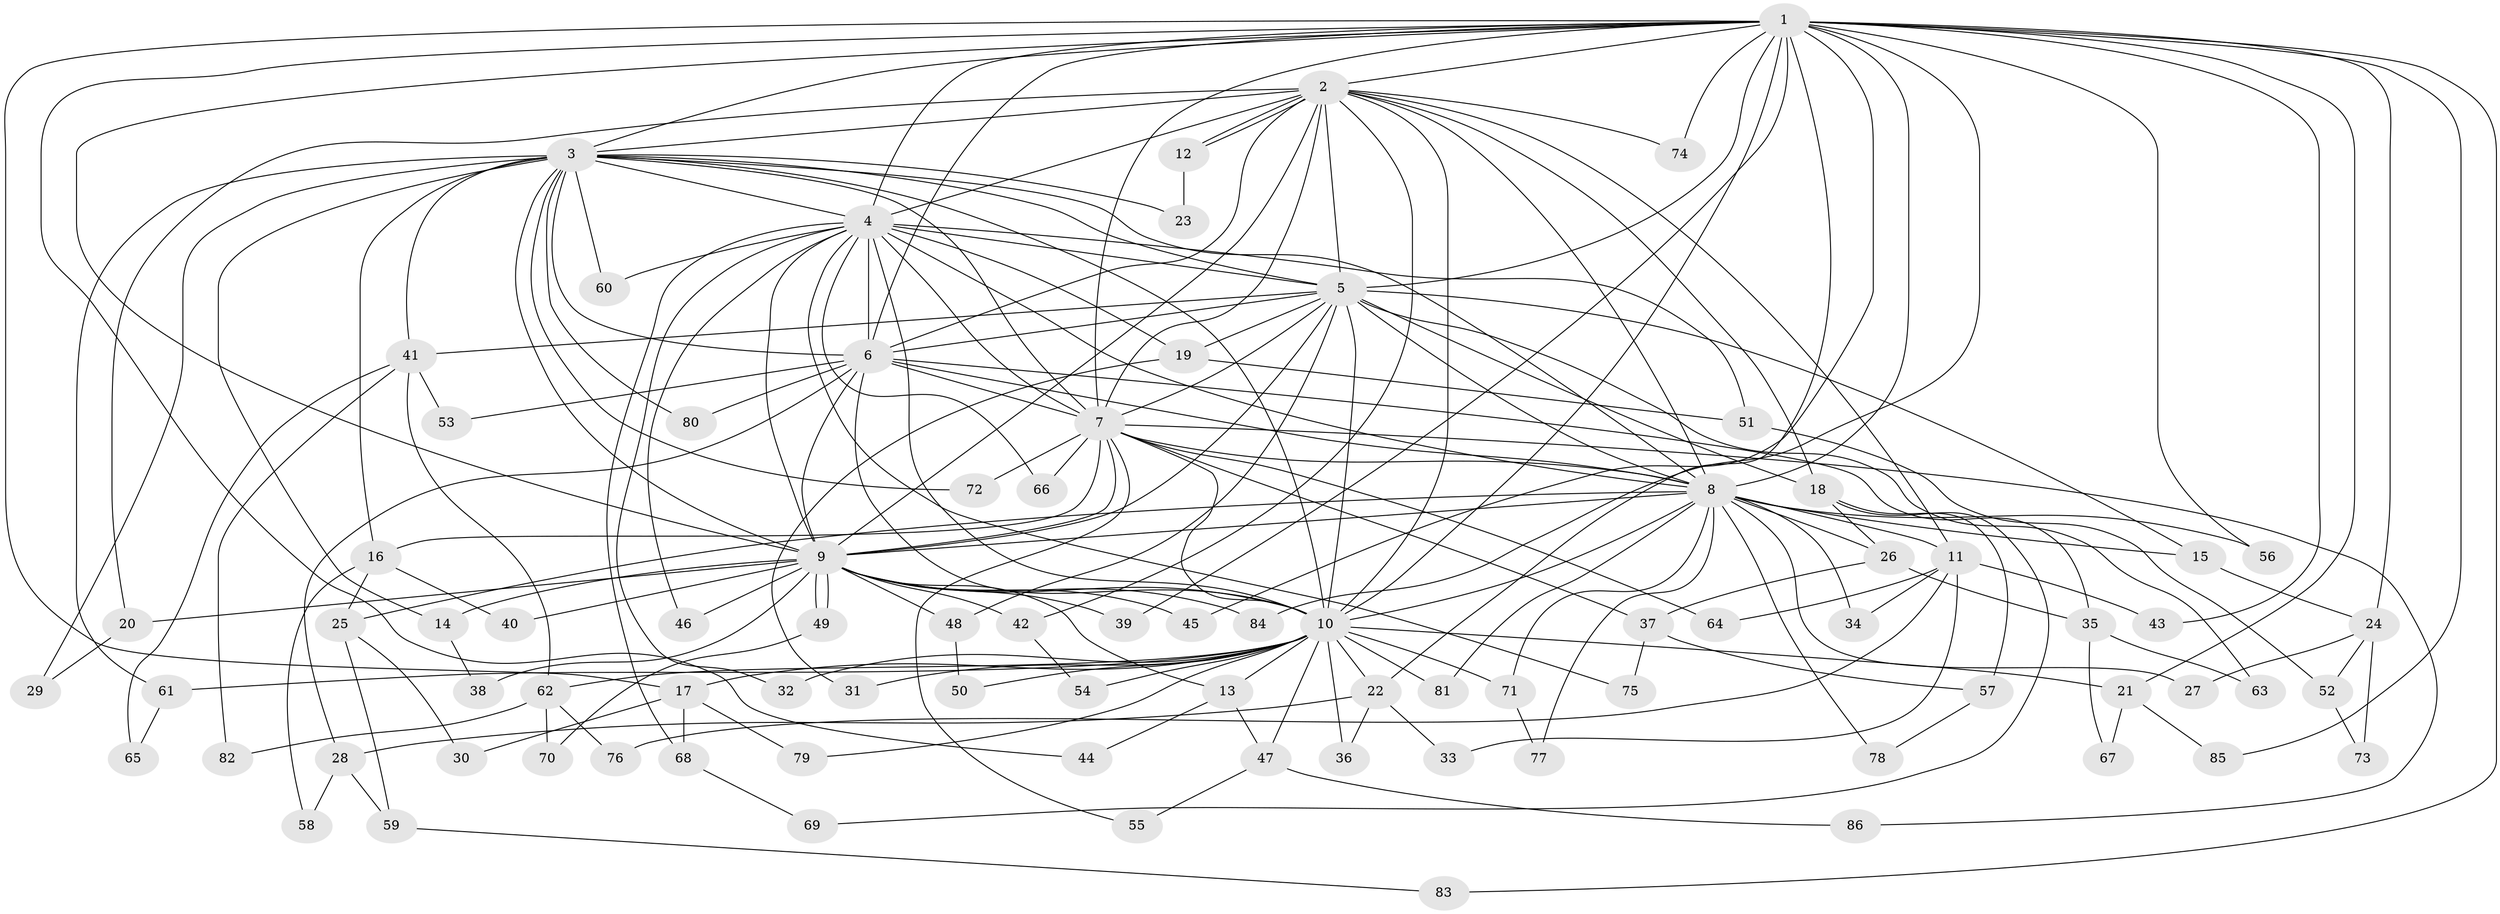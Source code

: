 // coarse degree distribution, {29: 0.0196078431372549, 13: 0.0196078431372549, 15: 0.0392156862745098, 12: 0.0196078431372549, 10: 0.0196078431372549, 11: 0.0196078431372549, 28: 0.0196078431372549, 3: 0.19607843137254902, 4: 0.0784313725490196, 5: 0.0784313725490196, 2: 0.39215686274509803, 1: 0.09803921568627451}
// Generated by graph-tools (version 1.1) at 2025/17/03/04/25 18:17:45]
// undirected, 86 vertices, 197 edges
graph export_dot {
graph [start="1"]
  node [color=gray90,style=filled];
  1;
  2;
  3;
  4;
  5;
  6;
  7;
  8;
  9;
  10;
  11;
  12;
  13;
  14;
  15;
  16;
  17;
  18;
  19;
  20;
  21;
  22;
  23;
  24;
  25;
  26;
  27;
  28;
  29;
  30;
  31;
  32;
  33;
  34;
  35;
  36;
  37;
  38;
  39;
  40;
  41;
  42;
  43;
  44;
  45;
  46;
  47;
  48;
  49;
  50;
  51;
  52;
  53;
  54;
  55;
  56;
  57;
  58;
  59;
  60;
  61;
  62;
  63;
  64;
  65;
  66;
  67;
  68;
  69;
  70;
  71;
  72;
  73;
  74;
  75;
  76;
  77;
  78;
  79;
  80;
  81;
  82;
  83;
  84;
  85;
  86;
  1 -- 2;
  1 -- 3;
  1 -- 4;
  1 -- 5;
  1 -- 6;
  1 -- 7;
  1 -- 8;
  1 -- 9;
  1 -- 10;
  1 -- 17;
  1 -- 21;
  1 -- 22;
  1 -- 24;
  1 -- 39;
  1 -- 43;
  1 -- 44;
  1 -- 45;
  1 -- 56;
  1 -- 74;
  1 -- 83;
  1 -- 84;
  1 -- 85;
  2 -- 3;
  2 -- 4;
  2 -- 5;
  2 -- 6;
  2 -- 7;
  2 -- 8;
  2 -- 9;
  2 -- 10;
  2 -- 11;
  2 -- 12;
  2 -- 12;
  2 -- 18;
  2 -- 20;
  2 -- 42;
  2 -- 74;
  3 -- 4;
  3 -- 5;
  3 -- 6;
  3 -- 7;
  3 -- 8;
  3 -- 9;
  3 -- 10;
  3 -- 14;
  3 -- 16;
  3 -- 23;
  3 -- 29;
  3 -- 41;
  3 -- 60;
  3 -- 61;
  3 -- 72;
  3 -- 80;
  4 -- 5;
  4 -- 6;
  4 -- 7;
  4 -- 8;
  4 -- 9;
  4 -- 10;
  4 -- 19;
  4 -- 32;
  4 -- 46;
  4 -- 51;
  4 -- 60;
  4 -- 66;
  4 -- 68;
  4 -- 75;
  5 -- 6;
  5 -- 7;
  5 -- 8;
  5 -- 9;
  5 -- 10;
  5 -- 15;
  5 -- 18;
  5 -- 19;
  5 -- 41;
  5 -- 48;
  5 -- 63;
  6 -- 7;
  6 -- 8;
  6 -- 9;
  6 -- 10;
  6 -- 28;
  6 -- 35;
  6 -- 53;
  6 -- 80;
  7 -- 8;
  7 -- 9;
  7 -- 10;
  7 -- 16;
  7 -- 37;
  7 -- 55;
  7 -- 64;
  7 -- 66;
  7 -- 72;
  7 -- 86;
  8 -- 9;
  8 -- 10;
  8 -- 11;
  8 -- 15;
  8 -- 25;
  8 -- 26;
  8 -- 27;
  8 -- 34;
  8 -- 56;
  8 -- 71;
  8 -- 77;
  8 -- 78;
  8 -- 81;
  9 -- 10;
  9 -- 13;
  9 -- 14;
  9 -- 20;
  9 -- 38;
  9 -- 39;
  9 -- 40;
  9 -- 42;
  9 -- 45;
  9 -- 46;
  9 -- 48;
  9 -- 49;
  9 -- 49;
  9 -- 84;
  10 -- 13;
  10 -- 17;
  10 -- 21;
  10 -- 22;
  10 -- 31;
  10 -- 32;
  10 -- 36;
  10 -- 47;
  10 -- 50;
  10 -- 54;
  10 -- 61;
  10 -- 62;
  10 -- 71;
  10 -- 79;
  10 -- 81;
  11 -- 33;
  11 -- 34;
  11 -- 43;
  11 -- 64;
  11 -- 76;
  12 -- 23;
  13 -- 44;
  13 -- 47;
  14 -- 38;
  15 -- 24;
  16 -- 25;
  16 -- 40;
  16 -- 58;
  17 -- 30;
  17 -- 68;
  17 -- 79;
  18 -- 26;
  18 -- 57;
  18 -- 69;
  19 -- 31;
  19 -- 51;
  20 -- 29;
  21 -- 67;
  21 -- 85;
  22 -- 28;
  22 -- 33;
  22 -- 36;
  24 -- 27;
  24 -- 52;
  24 -- 73;
  25 -- 30;
  25 -- 59;
  26 -- 35;
  26 -- 37;
  28 -- 58;
  28 -- 59;
  35 -- 63;
  35 -- 67;
  37 -- 57;
  37 -- 75;
  41 -- 53;
  41 -- 62;
  41 -- 65;
  41 -- 82;
  42 -- 54;
  47 -- 55;
  47 -- 86;
  48 -- 50;
  49 -- 70;
  51 -- 52;
  52 -- 73;
  57 -- 78;
  59 -- 83;
  61 -- 65;
  62 -- 70;
  62 -- 76;
  62 -- 82;
  68 -- 69;
  71 -- 77;
}
